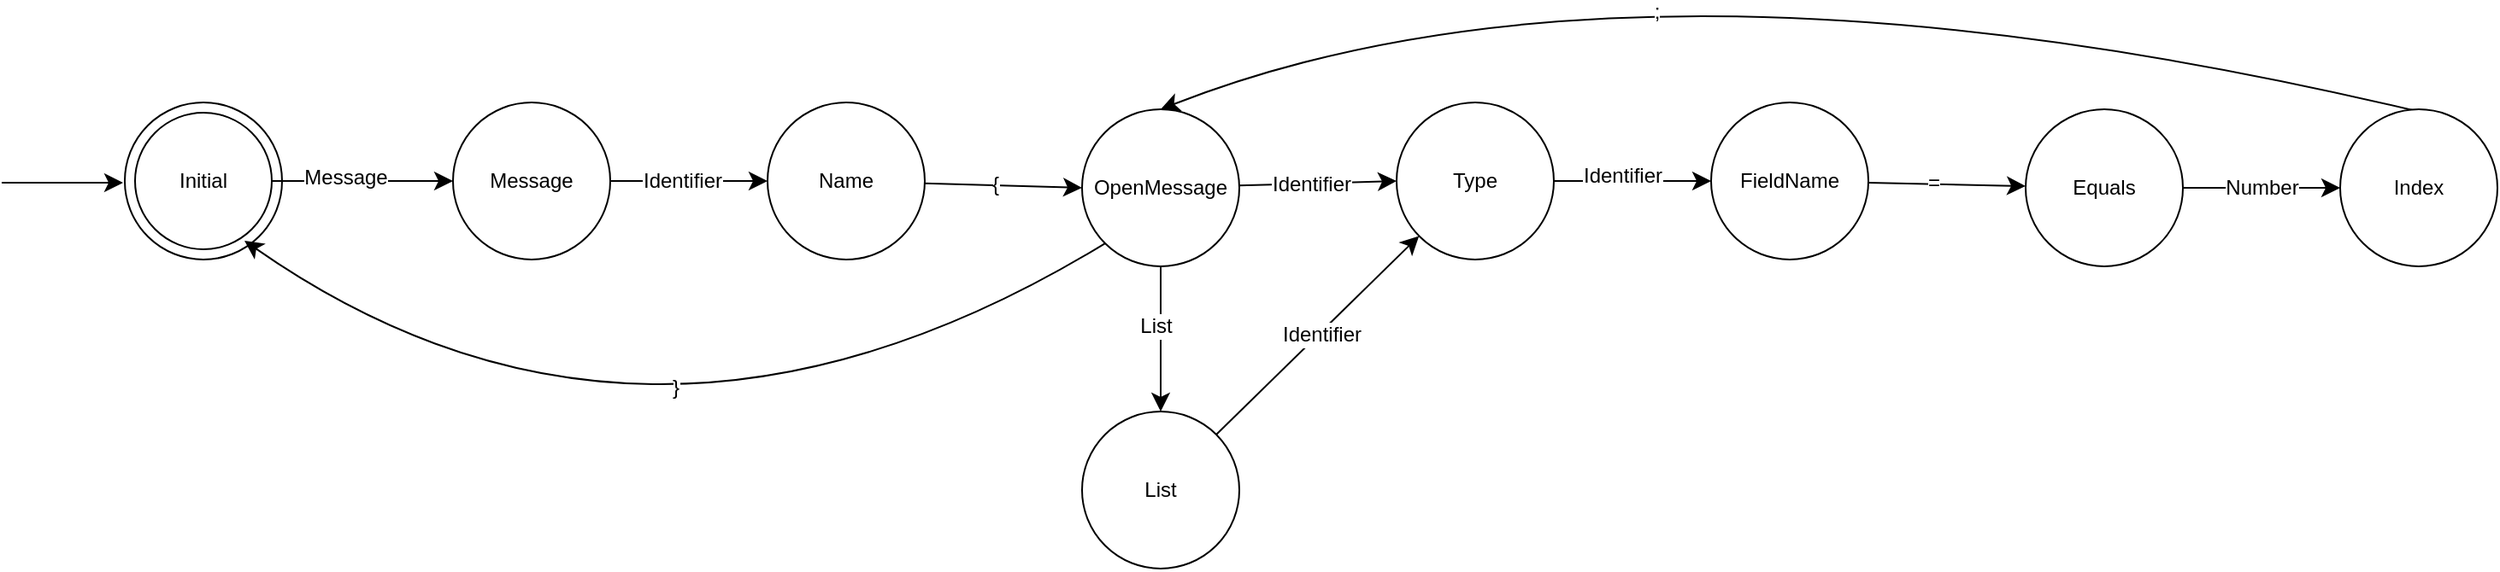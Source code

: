 <mxfile version="24.8.3">
  <diagram name="Page-1" id="SaEoN9mTMrmkv7ZPUAHL">
    <mxGraphModel dx="1366" dy="645" grid="0" gridSize="10" guides="1" tooltips="1" connect="1" arrows="1" fold="1" page="0" pageScale="1" pageWidth="850" pageHeight="1100" math="0" shadow="0">
      <root>
        <mxCell id="0" />
        <mxCell id="1" parent="0" />
        <mxCell id="6gW5ZAXKFjLs13xYV5Po-3" value="" style="group" vertex="1" connectable="0" parent="1">
          <mxGeometry x="-222" y="106" width="92" height="92" as="geometry" />
        </mxCell>
        <mxCell id="6gW5ZAXKFjLs13xYV5Po-2" value="" style="ellipse;whiteSpace=wrap;html=1;aspect=fixed;" vertex="1" parent="6gW5ZAXKFjLs13xYV5Po-3">
          <mxGeometry width="92" height="92" as="geometry" />
        </mxCell>
        <mxCell id="6gW5ZAXKFjLs13xYV5Po-1" value="Initial" style="ellipse;whiteSpace=wrap;html=1;aspect=fixed;" vertex="1" parent="6gW5ZAXKFjLs13xYV5Po-3">
          <mxGeometry x="6" y="6" width="80" height="80" as="geometry" />
        </mxCell>
        <mxCell id="6gW5ZAXKFjLs13xYV5Po-15" style="edgeStyle=none;curved=1;rounded=0;orthogonalLoop=1;jettySize=auto;html=1;exitX=1;exitY=0.5;exitDx=0;exitDy=0;entryX=0;entryY=0.5;entryDx=0;entryDy=0;fontSize=12;startSize=8;endSize=8;" edge="1" parent="1" source="6gW5ZAXKFjLs13xYV5Po-4" target="6gW5ZAXKFjLs13xYV5Po-8">
          <mxGeometry relative="1" as="geometry" />
        </mxCell>
        <mxCell id="6gW5ZAXKFjLs13xYV5Po-24" value="Identifier" style="edgeLabel;html=1;align=center;verticalAlign=middle;resizable=0;points=[];fontSize=12;" vertex="1" connectable="0" parent="6gW5ZAXKFjLs13xYV5Po-15">
          <mxGeometry y="-3" relative="1" as="geometry">
            <mxPoint x="-4" y="-3" as="offset" />
          </mxGeometry>
        </mxCell>
        <mxCell id="6gW5ZAXKFjLs13xYV5Po-4" value="Message" style="ellipse;whiteSpace=wrap;html=1;aspect=fixed;" vertex="1" parent="1">
          <mxGeometry x="-30" y="106" width="92" height="92" as="geometry" />
        </mxCell>
        <mxCell id="6gW5ZAXKFjLs13xYV5Po-5" style="edgeStyle=none;curved=1;rounded=0;orthogonalLoop=1;jettySize=auto;html=1;entryX=0;entryY=0.5;entryDx=0;entryDy=0;fontSize=12;startSize=8;endSize=8;" edge="1" parent="1" source="6gW5ZAXKFjLs13xYV5Po-1" target="6gW5ZAXKFjLs13xYV5Po-4">
          <mxGeometry relative="1" as="geometry" />
        </mxCell>
        <mxCell id="6gW5ZAXKFjLs13xYV5Po-6" value="Message" style="edgeLabel;html=1;align=center;verticalAlign=middle;resizable=0;points=[];fontSize=12;" vertex="1" connectable="0" parent="6gW5ZAXKFjLs13xYV5Po-5">
          <mxGeometry x="-0.2" y="2" relative="1" as="geometry">
            <mxPoint as="offset" />
          </mxGeometry>
        </mxCell>
        <mxCell id="6gW5ZAXKFjLs13xYV5Po-22" style="edgeStyle=none;curved=1;rounded=0;orthogonalLoop=1;jettySize=auto;html=1;exitX=0.576;exitY=0.033;exitDx=0;exitDy=0;entryX=0.5;entryY=0;entryDx=0;entryDy=0;fontSize=12;startSize=8;endSize=8;exitPerimeter=0;" edge="1" parent="1" source="6gW5ZAXKFjLs13xYV5Po-29" target="6gW5ZAXKFjLs13xYV5Po-10">
          <mxGeometry relative="1" as="geometry">
            <Array as="points">
              <mxPoint x="662" y="1" />
            </Array>
          </mxGeometry>
        </mxCell>
        <mxCell id="6gW5ZAXKFjLs13xYV5Po-30" style="edgeStyle=none;curved=1;rounded=0;orthogonalLoop=1;jettySize=auto;html=1;exitX=1;exitY=0.5;exitDx=0;exitDy=0;fontSize=12;startSize=8;endSize=8;" edge="1" parent="1" source="6gW5ZAXKFjLs13xYV5Po-7" target="6gW5ZAXKFjLs13xYV5Po-29">
          <mxGeometry relative="1" as="geometry" />
        </mxCell>
        <mxCell id="6gW5ZAXKFjLs13xYV5Po-7" value="Equals" style="ellipse;whiteSpace=wrap;html=1;aspect=fixed;" vertex="1" parent="1">
          <mxGeometry x="890" y="110" width="92" height="92" as="geometry" />
        </mxCell>
        <mxCell id="6gW5ZAXKFjLs13xYV5Po-16" style="edgeStyle=none;curved=1;rounded=0;orthogonalLoop=1;jettySize=auto;html=1;entryX=0;entryY=0.5;entryDx=0;entryDy=0;fontSize=12;startSize=8;endSize=8;" edge="1" parent="1" source="6gW5ZAXKFjLs13xYV5Po-8" target="6gW5ZAXKFjLs13xYV5Po-10">
          <mxGeometry relative="1" as="geometry" />
        </mxCell>
        <mxCell id="6gW5ZAXKFjLs13xYV5Po-8" value="Name" style="ellipse;whiteSpace=wrap;html=1;aspect=fixed;" vertex="1" parent="1">
          <mxGeometry x="154" y="106" width="92" height="92" as="geometry" />
        </mxCell>
        <mxCell id="6gW5ZAXKFjLs13xYV5Po-18" style="edgeStyle=none;curved=1;rounded=0;orthogonalLoop=1;jettySize=auto;html=1;exitX=1;exitY=0.5;exitDx=0;exitDy=0;fontSize=12;startSize=8;endSize=8;" edge="1" parent="1" source="6gW5ZAXKFjLs13xYV5Po-9" target="6gW5ZAXKFjLs13xYV5Po-11">
          <mxGeometry relative="1" as="geometry" />
        </mxCell>
        <mxCell id="6gW5ZAXKFjLs13xYV5Po-9" value="Type" style="ellipse;whiteSpace=wrap;html=1;aspect=fixed;" vertex="1" parent="1">
          <mxGeometry x="522" y="106" width="92" height="92" as="geometry" />
        </mxCell>
        <mxCell id="6gW5ZAXKFjLs13xYV5Po-17" style="edgeStyle=none;curved=1;rounded=0;orthogonalLoop=1;jettySize=auto;html=1;entryX=0;entryY=0.5;entryDx=0;entryDy=0;fontSize=12;startSize=8;endSize=8;" edge="1" parent="1" source="6gW5ZAXKFjLs13xYV5Po-10" target="6gW5ZAXKFjLs13xYV5Po-9">
          <mxGeometry relative="1" as="geometry" />
        </mxCell>
        <mxCell id="6gW5ZAXKFjLs13xYV5Po-20" style="edgeStyle=none;curved=1;rounded=0;orthogonalLoop=1;jettySize=auto;html=1;exitX=0.5;exitY=1;exitDx=0;exitDy=0;entryX=0.5;entryY=0;entryDx=0;entryDy=0;fontSize=12;startSize=8;endSize=8;" edge="1" parent="1" source="6gW5ZAXKFjLs13xYV5Po-10" target="6gW5ZAXKFjLs13xYV5Po-12">
          <mxGeometry relative="1" as="geometry" />
        </mxCell>
        <mxCell id="6gW5ZAXKFjLs13xYV5Po-10" value="OpenMessage" style="ellipse;whiteSpace=wrap;html=1;aspect=fixed;" vertex="1" parent="1">
          <mxGeometry x="338" y="110" width="92" height="92" as="geometry" />
        </mxCell>
        <mxCell id="6gW5ZAXKFjLs13xYV5Po-19" style="edgeStyle=none;curved=1;rounded=0;orthogonalLoop=1;jettySize=auto;html=1;fontSize=12;startSize=8;endSize=8;" edge="1" parent="1" source="6gW5ZAXKFjLs13xYV5Po-11" target="6gW5ZAXKFjLs13xYV5Po-7">
          <mxGeometry relative="1" as="geometry" />
        </mxCell>
        <mxCell id="6gW5ZAXKFjLs13xYV5Po-11" value="FieldName" style="ellipse;whiteSpace=wrap;html=1;aspect=fixed;" vertex="1" parent="1">
          <mxGeometry x="706" y="106" width="92" height="92" as="geometry" />
        </mxCell>
        <mxCell id="6gW5ZAXKFjLs13xYV5Po-23" style="edgeStyle=none;curved=1;rounded=0;orthogonalLoop=1;jettySize=auto;html=1;exitX=1;exitY=0;exitDx=0;exitDy=0;fontSize=12;startSize=8;endSize=8;" edge="1" parent="1" source="6gW5ZAXKFjLs13xYV5Po-12" target="6gW5ZAXKFjLs13xYV5Po-9">
          <mxGeometry relative="1" as="geometry" />
        </mxCell>
        <mxCell id="6gW5ZAXKFjLs13xYV5Po-12" value="List" style="ellipse;whiteSpace=wrap;html=1;aspect=fixed;" vertex="1" parent="1">
          <mxGeometry x="338" y="287" width="92" height="92" as="geometry" />
        </mxCell>
        <mxCell id="6gW5ZAXKFjLs13xYV5Po-21" style="edgeStyle=none;curved=1;rounded=0;orthogonalLoop=1;jettySize=auto;html=1;exitX=0;exitY=1;exitDx=0;exitDy=0;entryX=0.761;entryY=0.88;entryDx=0;entryDy=0;entryPerimeter=0;fontSize=12;startSize=8;endSize=8;" edge="1" parent="1" source="6gW5ZAXKFjLs13xYV5Po-10" target="6gW5ZAXKFjLs13xYV5Po-2">
          <mxGeometry relative="1" as="geometry">
            <Array as="points">
              <mxPoint x="84" y="352" />
            </Array>
          </mxGeometry>
        </mxCell>
        <mxCell id="6gW5ZAXKFjLs13xYV5Po-26" value="{" style="edgeLabel;html=1;align=center;verticalAlign=middle;resizable=0;points=[];fontSize=12;" vertex="1" connectable="0" parent="1">
          <mxGeometry x="285" y="156" as="geometry">
            <mxPoint x="2" y="-2" as="offset" />
          </mxGeometry>
        </mxCell>
        <mxCell id="6gW5ZAXKFjLs13xYV5Po-27" value="Identifier" style="edgeLabel;html=1;align=center;verticalAlign=middle;resizable=0;points=[];fontSize=12;" vertex="1" connectable="0" parent="1">
          <mxGeometry x="472" y="154" as="geometry" />
        </mxCell>
        <mxCell id="6gW5ZAXKFjLs13xYV5Po-28" value="Identifier" style="edgeLabel;html=1;align=center;verticalAlign=middle;resizable=0;points=[];fontSize=12;" vertex="1" connectable="0" parent="1">
          <mxGeometry x="654" y="149" as="geometry" />
        </mxCell>
        <mxCell id="6gW5ZAXKFjLs13xYV5Po-29" value="Index" style="ellipse;whiteSpace=wrap;html=1;aspect=fixed;" vertex="1" parent="1">
          <mxGeometry x="1074" y="110" width="92" height="92" as="geometry" />
        </mxCell>
        <mxCell id="6gW5ZAXKFjLs13xYV5Po-31" value="=" style="edgeLabel;html=1;align=center;verticalAlign=middle;resizable=0;points=[];fontSize=12;" vertex="1" connectable="0" parent="1">
          <mxGeometry x="837" y="155" as="geometry">
            <mxPoint x="-1" y="-2" as="offset" />
          </mxGeometry>
        </mxCell>
        <mxCell id="6gW5ZAXKFjLs13xYV5Po-32" value="Number" style="edgeLabel;html=1;align=center;verticalAlign=middle;resizable=0;points=[];fontSize=12;" vertex="1" connectable="0" parent="1">
          <mxGeometry x="1028" y="156" as="geometry" />
        </mxCell>
        <mxCell id="6gW5ZAXKFjLs13xYV5Po-33" value=";" style="edgeLabel;html=1;align=center;verticalAlign=middle;resizable=0;points=[];fontSize=12;" vertex="1" connectable="0" parent="1">
          <mxGeometry x="674" y="53" as="geometry" />
        </mxCell>
        <mxCell id="6gW5ZAXKFjLs13xYV5Po-34" value="}" style="edgeLabel;html=1;align=center;verticalAlign=middle;resizable=0;points=[];fontSize=12;" vertex="1" connectable="0" parent="1">
          <mxGeometry x="100" y="273" as="geometry" />
        </mxCell>
        <mxCell id="6gW5ZAXKFjLs13xYV5Po-35" value="List" style="edgeLabel;html=1;align=center;verticalAlign=middle;resizable=0;points=[];fontSize=12;" vertex="1" connectable="0" parent="1">
          <mxGeometry x="393" y="237" as="geometry">
            <mxPoint x="-12" as="offset" />
          </mxGeometry>
        </mxCell>
        <mxCell id="6gW5ZAXKFjLs13xYV5Po-36" value="Identifier" style="edgeLabel;html=1;align=center;verticalAlign=middle;resizable=0;points=[];fontSize=12;" vertex="1" connectable="0" parent="1">
          <mxGeometry x="478" y="242" as="geometry" />
        </mxCell>
        <mxCell id="6gW5ZAXKFjLs13xYV5Po-37" style="edgeStyle=none;curved=1;rounded=0;orthogonalLoop=1;jettySize=auto;html=1;fontSize=12;startSize=8;endSize=8;" edge="1" parent="1">
          <mxGeometry relative="1" as="geometry">
            <mxPoint x="-223" y="153" as="targetPoint" />
            <mxPoint x="-294" y="153" as="sourcePoint" />
          </mxGeometry>
        </mxCell>
      </root>
    </mxGraphModel>
  </diagram>
</mxfile>
